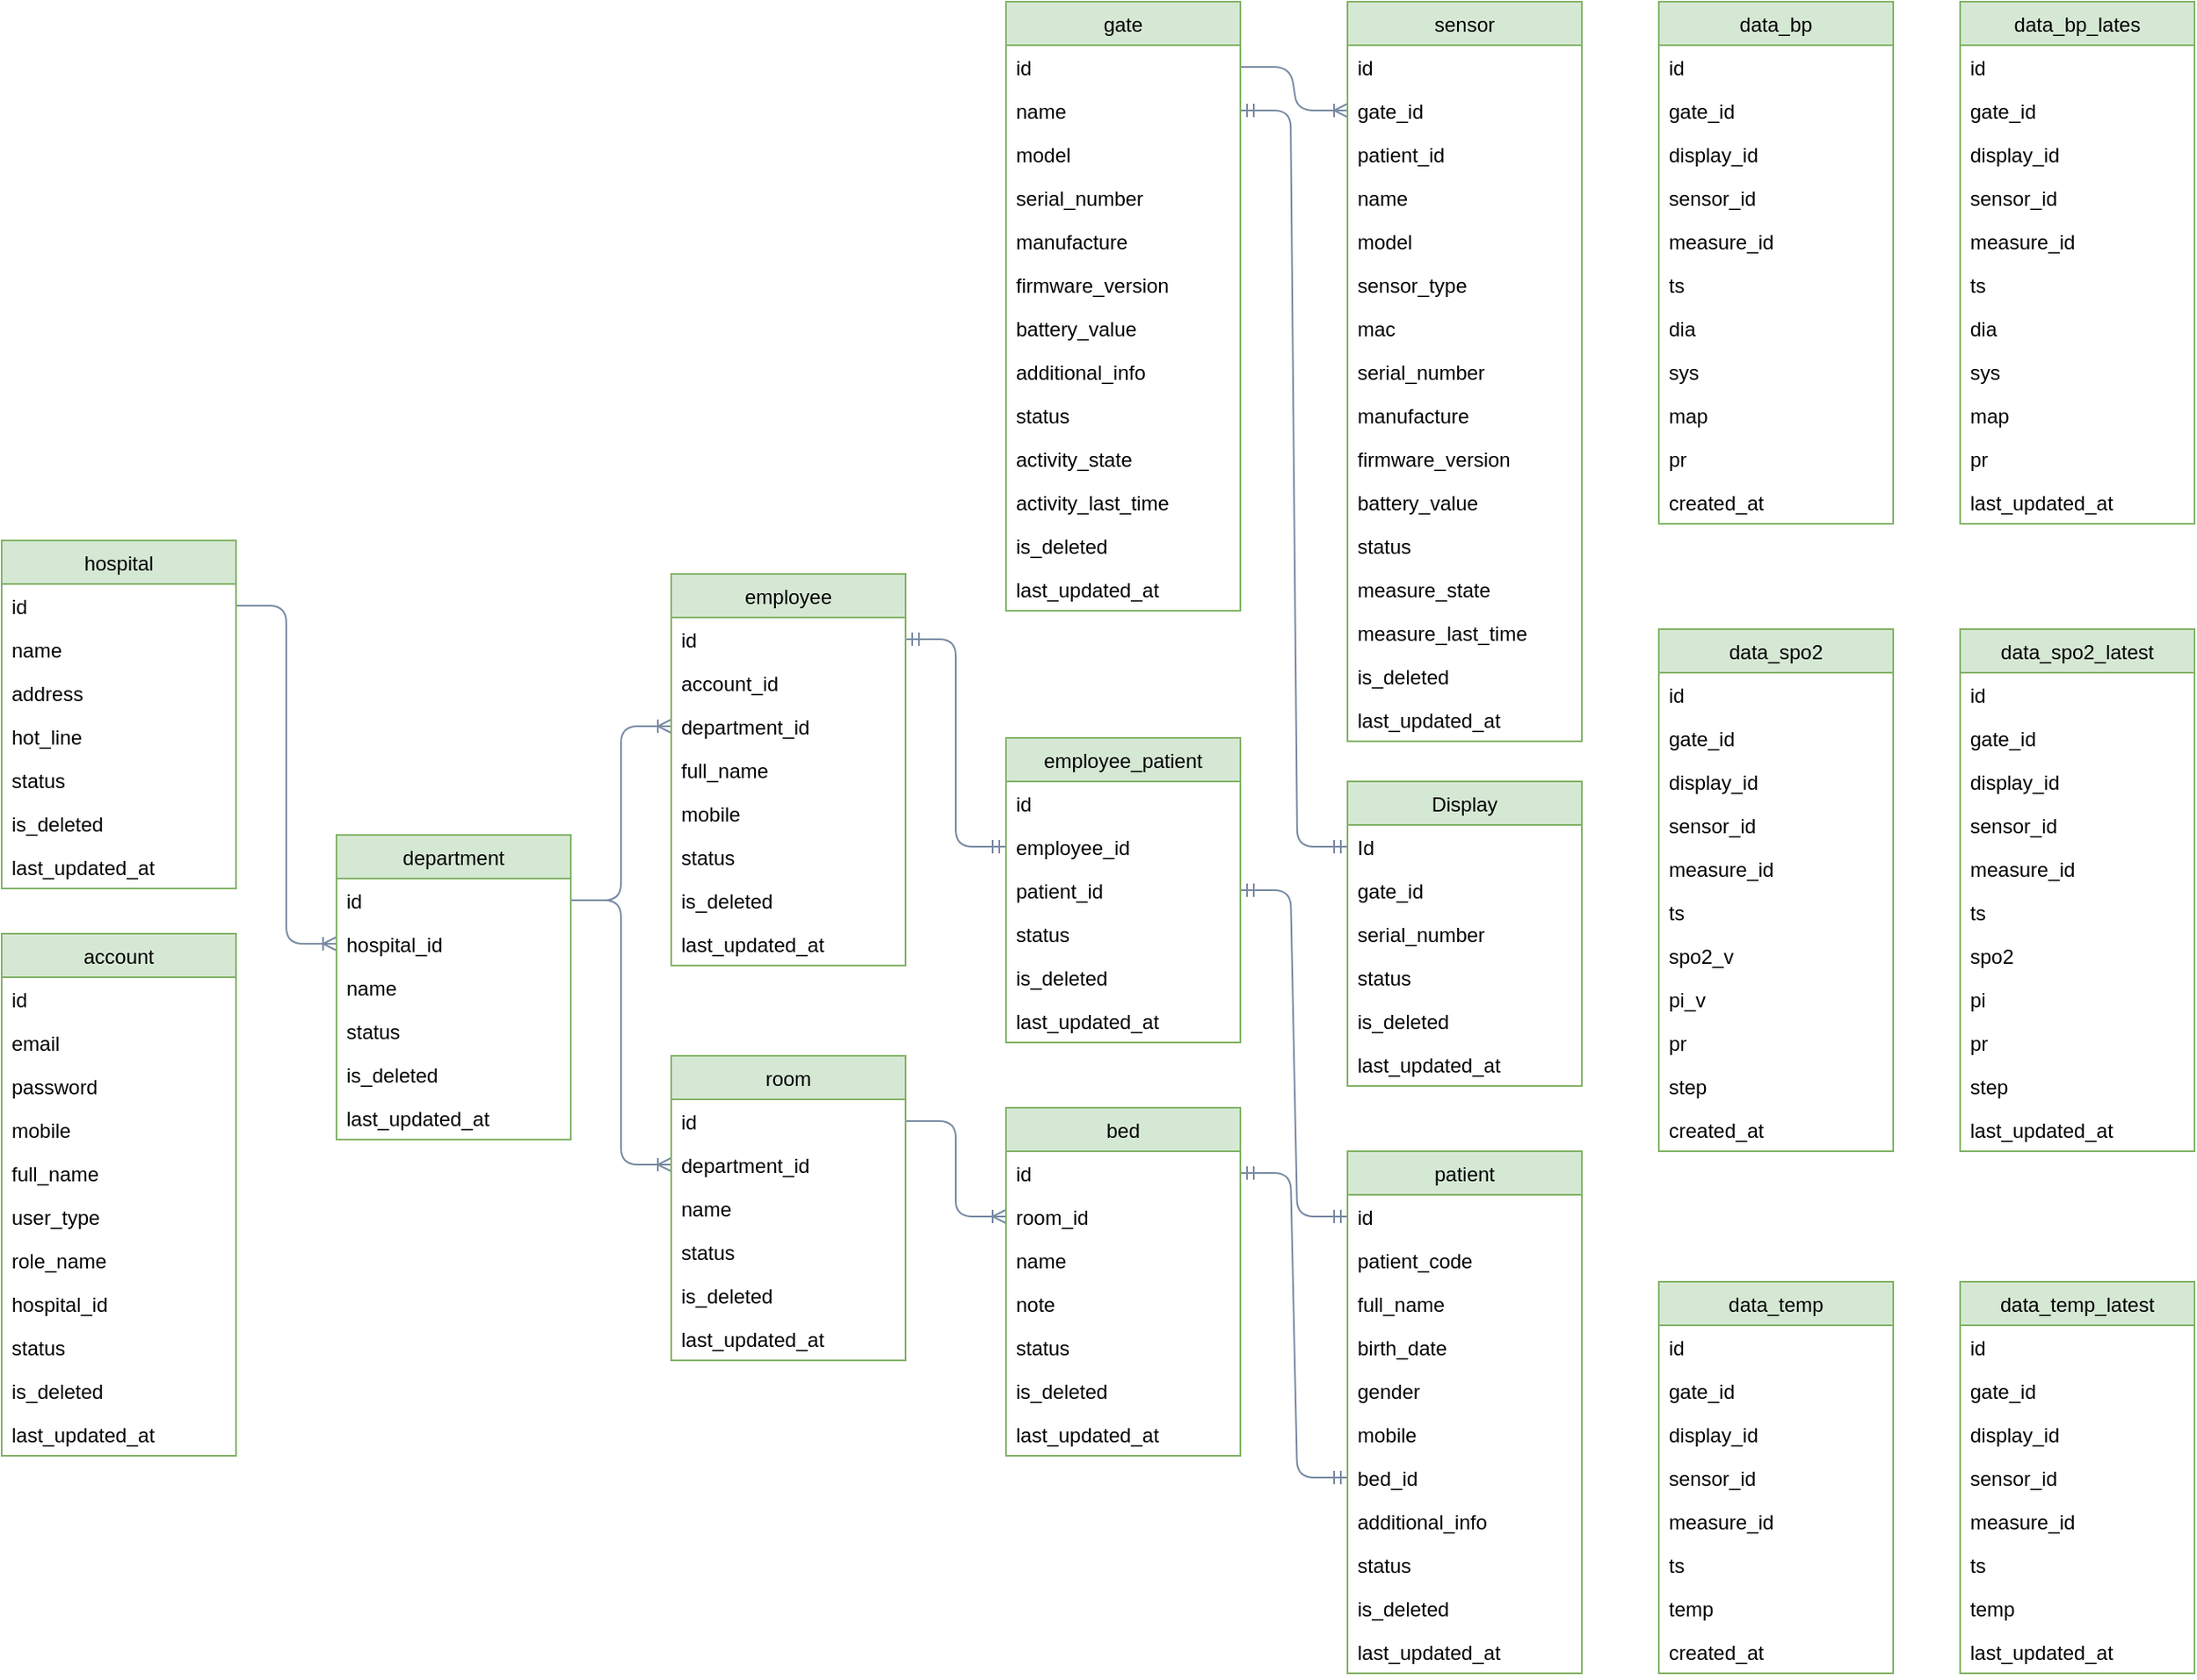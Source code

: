 <mxfile version="13.7.9" type="device"><diagram id="C5RBs43oDa-KdzZeNtuy" name="Page-1"><mxGraphModel dx="1851" dy="1761" grid="1" gridSize="10" guides="1" tooltips="1" connect="1" arrows="1" fold="1" page="1" pageScale="1" pageWidth="827" pageHeight="1169" math="0" shadow="0"><root><mxCell id="WIyWlLk6GJQsqaUBKTNV-0"/><mxCell id="WIyWlLk6GJQsqaUBKTNV-1" parent="WIyWlLk6GJQsqaUBKTNV-0"/><mxCell id="aF7vMDy2un4p1cmMdokC-149" style="edgeStyle=none;rounded=1;sketch=0;orthogonalLoop=1;jettySize=auto;html=1;exitX=0.75;exitY=0;exitDx=0;exitDy=0;strokeColor=#788AA3;fillColor=#B2C9AB;fontColor=#46495D;" parent="WIyWlLk6GJQsqaUBKTNV-1" source="aF7vMDy2un4p1cmMdokC-70" target="aF7vMDy2un4p1cmMdokC-70" edge="1"><mxGeometry relative="1" as="geometry"/></mxCell><mxCell id="aF7vMDy2un4p1cmMdokC-151" value="" style="edgeStyle=entityRelationEdgeStyle;fontSize=12;html=1;endArrow=ERmandOne;startArrow=ERmandOne;strokeColor=#788AA3;fillColor=#B2C9AB;exitX=1;exitY=0.5;exitDx=0;exitDy=0;entryX=0;entryY=0.5;entryDx=0;entryDy=0;" parent="WIyWlLk6GJQsqaUBKTNV-1" target="aF7vMDy2un4p1cmMdokC-33" edge="1"><mxGeometry width="100" height="100" relative="1" as="geometry"><mxPoint x="210" y="-235" as="sourcePoint"/><mxPoint x="70" y="-251" as="targetPoint"/></mxGeometry></mxCell><mxCell id="aF7vMDy2un4p1cmMdokC-152" value="" style="edgeStyle=entityRelationEdgeStyle;fontSize=12;html=1;endArrow=ERoneToMany;strokeColor=#788AA3;fillColor=#B2C9AB;exitX=1;exitY=0.5;exitDx=0;exitDy=0;entryX=0;entryY=0.5;entryDx=0;entryDy=0;" parent="WIyWlLk6GJQsqaUBKTNV-1" source="aF7vMDy2un4p1cmMdokC-119" target="aF7vMDy2un4p1cmMdokC-135" edge="1"><mxGeometry width="100" height="100" relative="1" as="geometry"><mxPoint x="200" y="210" as="sourcePoint"/><mxPoint x="300" y="110" as="targetPoint"/></mxGeometry></mxCell><mxCell id="aF7vMDy2un4p1cmMdokC-231" value="" style="edgeStyle=entityRelationEdgeStyle;fontSize=12;html=1;endArrow=ERmandOne;startArrow=ERmandOne;strokeColor=#788AA3;fillColor=#B2C9AB;exitX=1;exitY=0.5;exitDx=0;exitDy=0;entryX=0;entryY=0.5;entryDx=0;entryDy=0;" parent="WIyWlLk6GJQsqaUBKTNV-1" source="aF7vMDy2un4p1cmMdokC-210" target="aF7vMDy2un4p1cmMdokC-225" edge="1"><mxGeometry width="100" height="100" relative="1" as="geometry"><mxPoint x="140" y="350" as="sourcePoint"/><mxPoint x="240" y="250" as="targetPoint"/></mxGeometry></mxCell><mxCell id="aF7vMDy2un4p1cmMdokC-232" style="edgeStyle=none;rounded=1;sketch=0;orthogonalLoop=1;jettySize=auto;html=1;exitX=0.75;exitY=0;exitDx=0;exitDy=0;strokeColor=#788AA3;fillColor=#B2C9AB;fontColor=#46495D;" parent="WIyWlLk6GJQsqaUBKTNV-1" source="aF7vMDy2un4p1cmMdokC-223" target="aF7vMDy2un4p1cmMdokC-223" edge="1"><mxGeometry relative="1" as="geometry"/></mxCell><mxCell id="aF7vMDy2un4p1cmMdokC-233" value="" style="edgeStyle=entityRelationEdgeStyle;fontSize=12;html=1;endArrow=ERmandOne;startArrow=ERmandOne;strokeColor=#788AA3;fillColor=#B2C9AB;entryX=0;entryY=0.5;entryDx=0;entryDy=0;exitX=1;exitY=0.5;exitDx=0;exitDy=0;" parent="WIyWlLk6GJQsqaUBKTNV-1" source="aF7vMDy2un4p1cmMdokC-226" target="aF7vMDy2un4p1cmMdokC-184" edge="1"><mxGeometry width="100" height="100" relative="1" as="geometry"><mxPoint x="140" y="350" as="sourcePoint"/><mxPoint x="240" y="250" as="targetPoint"/></mxGeometry></mxCell><mxCell id="aF7vMDy2un4p1cmMdokC-251" value="" style="edgeStyle=entityRelationEdgeStyle;fontSize=12;html=1;endArrow=ERoneToMany;strokeColor=#788AA3;fillColor=#B2C9AB;entryX=0;entryY=0.5;entryDx=0;entryDy=0;" parent="WIyWlLk6GJQsqaUBKTNV-1" source="aF7vMDy2un4p1cmMdokC-235" target="aF7vMDy2un4p1cmMdokC-244" edge="1"><mxGeometry width="100" height="100" relative="1" as="geometry"><mxPoint x="10" y="567" as="sourcePoint"/><mxPoint x="110" y="467" as="targetPoint"/></mxGeometry></mxCell><mxCell id="aF7vMDy2un4p1cmMdokC-252" value="" style="edgeStyle=entityRelationEdgeStyle;fontSize=12;html=1;endArrow=ERmandOne;startArrow=ERmandOne;strokeColor=#788AA3;fillColor=#B2C9AB;exitX=1;exitY=0.5;exitDx=0;exitDy=0;entryX=0;entryY=0.5;entryDx=0;entryDy=0;" parent="WIyWlLk6GJQsqaUBKTNV-1" source="aF7vMDy2un4p1cmMdokC-243" target="aF7vMDy2un4p1cmMdokC-191" edge="1"><mxGeometry width="100" height="100" relative="1" as="geometry"><mxPoint x="220" y="550" as="sourcePoint"/><mxPoint x="320" y="450" as="targetPoint"/></mxGeometry></mxCell><mxCell id="aF7vMDy2un4p1cmMdokC-269" value="" style="edgeStyle=entityRelationEdgeStyle;fontSize=12;html=1;endArrow=ERoneToMany;strokeColor=#788AA3;fillColor=#B2C9AB;" parent="WIyWlLk6GJQsqaUBKTNV-1" source="aF7vMDy2un4p1cmMdokC-254" target="aF7vMDy2un4p1cmMdokC-263" edge="1"><mxGeometry width="100" height="100" relative="1" as="geometry"><mxPoint x="-240" y="100" as="sourcePoint"/><mxPoint x="-140" as="targetPoint"/></mxGeometry></mxCell><mxCell id="aF7vMDy2un4p1cmMdokC-242" value="bed" style="swimlane;fontStyle=0;childLayout=stackLayout;horizontal=1;startSize=26;fillColor=#d5e8d4;horizontalStack=0;resizeParent=1;resizeParentMax=0;resizeLast=0;collapsible=1;marginBottom=0;rounded=0;sketch=0;strokeColor=#82b366;" parent="WIyWlLk6GJQsqaUBKTNV-1" vertex="1"><mxGeometry x="70" y="361" width="140" height="208" as="geometry"/></mxCell><mxCell id="aF7vMDy2un4p1cmMdokC-243" value="id" style="text;strokeColor=none;fillColor=none;align=left;verticalAlign=top;spacingLeft=4;spacingRight=4;overflow=hidden;rotatable=0;points=[[0,0.5],[1,0.5]];portConstraint=eastwest;" parent="aF7vMDy2un4p1cmMdokC-242" vertex="1"><mxGeometry y="26" width="140" height="26" as="geometry"/></mxCell><mxCell id="aF7vMDy2un4p1cmMdokC-244" value="room_id" style="text;strokeColor=none;fillColor=none;align=left;verticalAlign=top;spacingLeft=4;spacingRight=4;overflow=hidden;rotatable=0;points=[[0,0.5],[1,0.5]];portConstraint=eastwest;" parent="aF7vMDy2un4p1cmMdokC-242" vertex="1"><mxGeometry y="52" width="140" height="26" as="geometry"/></mxCell><mxCell id="aF7vMDy2un4p1cmMdokC-245" value="name" style="text;strokeColor=none;fillColor=none;align=left;verticalAlign=top;spacingLeft=4;spacingRight=4;overflow=hidden;rotatable=0;points=[[0,0.5],[1,0.5]];portConstraint=eastwest;" parent="aF7vMDy2un4p1cmMdokC-242" vertex="1"><mxGeometry y="78" width="140" height="26" as="geometry"/></mxCell><mxCell id="aF7vMDy2un4p1cmMdokC-246" value="note" style="text;strokeColor=none;fillColor=none;align=left;verticalAlign=top;spacingLeft=4;spacingRight=4;overflow=hidden;rotatable=0;points=[[0,0.5],[1,0.5]];portConstraint=eastwest;" parent="aF7vMDy2un4p1cmMdokC-242" vertex="1"><mxGeometry y="104" width="140" height="26" as="geometry"/></mxCell><mxCell id="aF7vMDy2un4p1cmMdokC-247" value="status" style="text;strokeColor=none;fillColor=none;align=left;verticalAlign=top;spacingLeft=4;spacingRight=4;overflow=hidden;rotatable=0;points=[[0,0.5],[1,0.5]];portConstraint=eastwest;" parent="aF7vMDy2un4p1cmMdokC-242" vertex="1"><mxGeometry y="130" width="140" height="26" as="geometry"/></mxCell><mxCell id="aF7vMDy2un4p1cmMdokC-248" value="is_deleted" style="text;strokeColor=none;fillColor=none;align=left;verticalAlign=top;spacingLeft=4;spacingRight=4;overflow=hidden;rotatable=0;points=[[0,0.5],[1,0.5]];portConstraint=eastwest;" parent="aF7vMDy2un4p1cmMdokC-242" vertex="1"><mxGeometry y="156" width="140" height="26" as="geometry"/></mxCell><mxCell id="aF7vMDy2un4p1cmMdokC-249" value="last_updated_at" style="text;strokeColor=none;fillColor=none;align=left;verticalAlign=top;spacingLeft=4;spacingRight=4;overflow=hidden;rotatable=0;points=[[0,0.5],[1,0.5]];portConstraint=eastwest;" parent="aF7vMDy2un4p1cmMdokC-242" vertex="1"><mxGeometry y="182" width="140" height="26" as="geometry"/></mxCell><mxCell id="aF7vMDy2un4p1cmMdokC-223" value="employee_patient" style="swimlane;fontStyle=0;childLayout=stackLayout;horizontal=1;startSize=26;fillColor=#d5e8d4;horizontalStack=0;resizeParent=1;resizeParentMax=0;resizeLast=0;collapsible=1;marginBottom=0;rounded=0;sketch=0;strokeColor=#82b366;" parent="WIyWlLk6GJQsqaUBKTNV-1" vertex="1"><mxGeometry x="70" y="140" width="140" height="182" as="geometry"/></mxCell><mxCell id="aF7vMDy2un4p1cmMdokC-224" value="id" style="text;strokeColor=none;fillColor=none;align=left;verticalAlign=top;spacingLeft=4;spacingRight=4;overflow=hidden;rotatable=0;points=[[0,0.5],[1,0.5]];portConstraint=eastwest;" parent="aF7vMDy2un4p1cmMdokC-223" vertex="1"><mxGeometry y="26" width="140" height="26" as="geometry"/></mxCell><mxCell id="aF7vMDy2un4p1cmMdokC-225" value="employee_id" style="text;strokeColor=none;fillColor=none;align=left;verticalAlign=top;spacingLeft=4;spacingRight=4;overflow=hidden;rotatable=0;points=[[0,0.5],[1,0.5]];portConstraint=eastwest;" parent="aF7vMDy2un4p1cmMdokC-223" vertex="1"><mxGeometry y="52" width="140" height="26" as="geometry"/></mxCell><mxCell id="aF7vMDy2un4p1cmMdokC-226" value="patient_id" style="text;strokeColor=none;fillColor=none;align=left;verticalAlign=top;spacingLeft=4;spacingRight=4;overflow=hidden;rotatable=0;points=[[0,0.5],[1,0.5]];portConstraint=eastwest;" parent="aF7vMDy2un4p1cmMdokC-223" vertex="1"><mxGeometry y="78" width="140" height="26" as="geometry"/></mxCell><mxCell id="aF7vMDy2un4p1cmMdokC-227" value="status" style="text;strokeColor=none;fillColor=none;align=left;verticalAlign=top;spacingLeft=4;spacingRight=4;overflow=hidden;rotatable=0;points=[[0,0.5],[1,0.5]];portConstraint=eastwest;" parent="aF7vMDy2un4p1cmMdokC-223" vertex="1"><mxGeometry y="104" width="140" height="26" as="geometry"/></mxCell><mxCell id="aF7vMDy2un4p1cmMdokC-228" value="is_deleted" style="text;strokeColor=none;fillColor=none;align=left;verticalAlign=top;spacingLeft=4;spacingRight=4;overflow=hidden;rotatable=0;points=[[0,0.5],[1,0.5]];portConstraint=eastwest;" parent="aF7vMDy2un4p1cmMdokC-223" vertex="1"><mxGeometry y="130" width="140" height="26" as="geometry"/></mxCell><mxCell id="aF7vMDy2un4p1cmMdokC-229" value="last_updated_at" style="text;strokeColor=none;fillColor=none;align=left;verticalAlign=top;spacingLeft=4;spacingRight=4;overflow=hidden;rotatable=0;points=[[0,0.5],[1,0.5]];portConstraint=eastwest;" parent="aF7vMDy2un4p1cmMdokC-223" vertex="1"><mxGeometry y="156" width="140" height="26" as="geometry"/></mxCell><mxCell id="aF7vMDy2un4p1cmMdokC-272" value="" style="edgeStyle=entityRelationEdgeStyle;fontSize=12;html=1;endArrow=ERoneToMany;strokeColor=#788AA3;fillColor=#B2C9AB;entryX=0;entryY=0.5;entryDx=0;entryDy=0;" parent="WIyWlLk6GJQsqaUBKTNV-1" source="aF7vMDy2un4p1cmMdokC-262" target="aF7vMDy2un4p1cmMdokC-236" edge="1"><mxGeometry width="100" height="100" relative="1" as="geometry"><mxPoint x="-200" y="461" as="sourcePoint"/><mxPoint x="-100" y="361" as="targetPoint"/></mxGeometry></mxCell><mxCell id="aF7vMDy2un4p1cmMdokC-234" value="room" style="swimlane;fontStyle=0;childLayout=stackLayout;horizontal=1;startSize=26;fillColor=#d5e8d4;horizontalStack=0;resizeParent=1;resizeParentMax=0;resizeLast=0;collapsible=1;marginBottom=0;rounded=0;sketch=0;strokeColor=#82b366;" parent="WIyWlLk6GJQsqaUBKTNV-1" vertex="1"><mxGeometry x="-130" y="330" width="140" height="182" as="geometry"/></mxCell><mxCell id="aF7vMDy2un4p1cmMdokC-235" value="id" style="text;strokeColor=none;fillColor=none;align=left;verticalAlign=top;spacingLeft=4;spacingRight=4;overflow=hidden;rotatable=0;points=[[0,0.5],[1,0.5]];portConstraint=eastwest;" parent="aF7vMDy2un4p1cmMdokC-234" vertex="1"><mxGeometry y="26" width="140" height="26" as="geometry"/></mxCell><mxCell id="aF7vMDy2un4p1cmMdokC-236" value="department_id" style="text;strokeColor=none;fillColor=none;align=left;verticalAlign=top;spacingLeft=4;spacingRight=4;overflow=hidden;rotatable=0;points=[[0,0.5],[1,0.5]];portConstraint=eastwest;" parent="aF7vMDy2un4p1cmMdokC-234" vertex="1"><mxGeometry y="52" width="140" height="26" as="geometry"/></mxCell><mxCell id="aF7vMDy2un4p1cmMdokC-237" value="name" style="text;strokeColor=none;fillColor=none;align=left;verticalAlign=top;spacingLeft=4;spacingRight=4;overflow=hidden;rotatable=0;points=[[0,0.5],[1,0.5]];portConstraint=eastwest;" parent="aF7vMDy2un4p1cmMdokC-234" vertex="1"><mxGeometry y="78" width="140" height="26" as="geometry"/></mxCell><mxCell id="aF7vMDy2un4p1cmMdokC-238" value="status" style="text;strokeColor=none;fillColor=none;align=left;verticalAlign=top;spacingLeft=4;spacingRight=4;overflow=hidden;rotatable=0;points=[[0,0.5],[1,0.5]];portConstraint=eastwest;" parent="aF7vMDy2un4p1cmMdokC-234" vertex="1"><mxGeometry y="104" width="140" height="26" as="geometry"/></mxCell><mxCell id="aF7vMDy2un4p1cmMdokC-239" value="is_deleted" style="text;strokeColor=none;fillColor=none;align=left;verticalAlign=top;spacingLeft=4;spacingRight=4;overflow=hidden;rotatable=0;points=[[0,0.5],[1,0.5]];portConstraint=eastwest;" parent="aF7vMDy2un4p1cmMdokC-234" vertex="1"><mxGeometry y="130" width="140" height="26" as="geometry"/></mxCell><mxCell id="aF7vMDy2un4p1cmMdokC-240" value="last_updated_at" style="text;strokeColor=none;fillColor=none;align=left;verticalAlign=top;spacingLeft=4;spacingRight=4;overflow=hidden;rotatable=0;points=[[0,0.5],[1,0.5]];portConstraint=eastwest;" parent="aF7vMDy2un4p1cmMdokC-234" vertex="1"><mxGeometry y="156" width="140" height="26" as="geometry"/></mxCell><mxCell id="aF7vMDy2un4p1cmMdokC-273" value="" style="edgeStyle=entityRelationEdgeStyle;fontSize=12;html=1;endArrow=ERoneToMany;strokeColor=#788AA3;fillColor=#B2C9AB;entryX=0;entryY=0.5;entryDx=0;entryDy=0;" parent="WIyWlLk6GJQsqaUBKTNV-1" source="aF7vMDy2un4p1cmMdokC-262" target="aF7vMDy2un4p1cmMdokC-211" edge="1"><mxGeometry width="100" height="100" relative="1" as="geometry"><mxPoint x="-20" y="300" as="sourcePoint"/><mxPoint x="80" y="200" as="targetPoint"/></mxGeometry></mxCell><mxCell id="aF7vMDy2un4p1cmMdokC-209" value="employee" style="swimlane;fontStyle=0;childLayout=stackLayout;horizontal=1;startSize=26;fillColor=#d5e8d4;horizontalStack=0;resizeParent=1;resizeParentMax=0;resizeLast=0;collapsible=1;marginBottom=0;rounded=0;sketch=0;strokeColor=#82b366;" parent="WIyWlLk6GJQsqaUBKTNV-1" vertex="1"><mxGeometry x="-130" y="42" width="140" height="234" as="geometry"/></mxCell><mxCell id="aF7vMDy2un4p1cmMdokC-210" value="id" style="text;strokeColor=none;fillColor=none;align=left;verticalAlign=top;spacingLeft=4;spacingRight=4;overflow=hidden;rotatable=0;points=[[0,0.5],[1,0.5]];portConstraint=eastwest;" parent="aF7vMDy2un4p1cmMdokC-209" vertex="1"><mxGeometry y="26" width="140" height="26" as="geometry"/></mxCell><mxCell id="o5T2dNZDBb6iiyKHOtlo-0" value="account_id" style="text;strokeColor=none;fillColor=none;align=left;verticalAlign=top;spacingLeft=4;spacingRight=4;overflow=hidden;rotatable=0;points=[[0,0.5],[1,0.5]];portConstraint=eastwest;" vertex="1" parent="aF7vMDy2un4p1cmMdokC-209"><mxGeometry y="52" width="140" height="26" as="geometry"/></mxCell><mxCell id="aF7vMDy2un4p1cmMdokC-211" value="department_id" style="text;strokeColor=none;fillColor=none;align=left;verticalAlign=top;spacingLeft=4;spacingRight=4;overflow=hidden;rotatable=0;points=[[0,0.5],[1,0.5]];portConstraint=eastwest;" parent="aF7vMDy2un4p1cmMdokC-209" vertex="1"><mxGeometry y="78" width="140" height="26" as="geometry"/></mxCell><mxCell id="aF7vMDy2un4p1cmMdokC-212" value="full_name" style="text;strokeColor=none;fillColor=none;align=left;verticalAlign=top;spacingLeft=4;spacingRight=4;overflow=hidden;rotatable=0;points=[[0,0.5],[1,0.5]];portConstraint=eastwest;" parent="aF7vMDy2un4p1cmMdokC-209" vertex="1"><mxGeometry y="104" width="140" height="26" as="geometry"/></mxCell><mxCell id="aF7vMDy2un4p1cmMdokC-213" value="mobile" style="text;strokeColor=none;fillColor=none;align=left;verticalAlign=top;spacingLeft=4;spacingRight=4;overflow=hidden;rotatable=0;points=[[0,0.5],[1,0.5]];portConstraint=eastwest;" parent="aF7vMDy2un4p1cmMdokC-209" vertex="1"><mxGeometry y="130" width="140" height="26" as="geometry"/></mxCell><mxCell id="aF7vMDy2un4p1cmMdokC-214" value="status" style="text;strokeColor=none;fillColor=none;align=left;verticalAlign=top;spacingLeft=4;spacingRight=4;overflow=hidden;rotatable=0;points=[[0,0.5],[1,0.5]];portConstraint=eastwest;" parent="aF7vMDy2un4p1cmMdokC-209" vertex="1"><mxGeometry y="156" width="140" height="26" as="geometry"/></mxCell><mxCell id="aF7vMDy2un4p1cmMdokC-215" value="is_deleted" style="text;strokeColor=none;fillColor=none;align=left;verticalAlign=top;spacingLeft=4;spacingRight=4;overflow=hidden;rotatable=0;points=[[0,0.5],[1,0.5]];portConstraint=eastwest;" parent="aF7vMDy2un4p1cmMdokC-209" vertex="1"><mxGeometry y="182" width="140" height="26" as="geometry"/></mxCell><mxCell id="aF7vMDy2un4p1cmMdokC-216" value="last_updated_at" style="text;strokeColor=none;fillColor=none;align=left;verticalAlign=top;spacingLeft=4;spacingRight=4;overflow=hidden;rotatable=0;points=[[0,0.5],[1,0.5]];portConstraint=eastwest;" parent="aF7vMDy2un4p1cmMdokC-209" vertex="1"><mxGeometry y="208" width="140" height="26" as="geometry"/></mxCell><mxCell id="aF7vMDy2un4p1cmMdokC-261" value="department" style="swimlane;fontStyle=0;childLayout=stackLayout;horizontal=1;startSize=26;fillColor=#d5e8d4;horizontalStack=0;resizeParent=1;resizeParentMax=0;resizeLast=0;collapsible=1;marginBottom=0;rounded=0;sketch=0;strokeColor=#82b366;" parent="WIyWlLk6GJQsqaUBKTNV-1" vertex="1"><mxGeometry x="-330" y="198" width="140" height="182" as="geometry"/></mxCell><mxCell id="aF7vMDy2un4p1cmMdokC-262" value="id" style="text;strokeColor=none;fillColor=none;align=left;verticalAlign=top;spacingLeft=4;spacingRight=4;overflow=hidden;rotatable=0;points=[[0,0.5],[1,0.5]];portConstraint=eastwest;" parent="aF7vMDy2un4p1cmMdokC-261" vertex="1"><mxGeometry y="26" width="140" height="26" as="geometry"/></mxCell><mxCell id="aF7vMDy2un4p1cmMdokC-263" value="hospital_id" style="text;strokeColor=none;fillColor=none;align=left;verticalAlign=top;spacingLeft=4;spacingRight=4;overflow=hidden;rotatable=0;points=[[0,0.5],[1,0.5]];portConstraint=eastwest;" parent="aF7vMDy2un4p1cmMdokC-261" vertex="1"><mxGeometry y="52" width="140" height="26" as="geometry"/></mxCell><mxCell id="aF7vMDy2un4p1cmMdokC-264" value="name" style="text;strokeColor=none;fillColor=none;align=left;verticalAlign=top;spacingLeft=4;spacingRight=4;overflow=hidden;rotatable=0;points=[[0,0.5],[1,0.5]];portConstraint=eastwest;" parent="aF7vMDy2un4p1cmMdokC-261" vertex="1"><mxGeometry y="78" width="140" height="26" as="geometry"/></mxCell><mxCell id="aF7vMDy2un4p1cmMdokC-265" value="status" style="text;strokeColor=none;fillColor=none;align=left;verticalAlign=top;spacingLeft=4;spacingRight=4;overflow=hidden;rotatable=0;points=[[0,0.5],[1,0.5]];portConstraint=eastwest;" parent="aF7vMDy2un4p1cmMdokC-261" vertex="1"><mxGeometry y="104" width="140" height="26" as="geometry"/></mxCell><mxCell id="aF7vMDy2un4p1cmMdokC-266" value="is_deleted" style="text;strokeColor=none;fillColor=none;align=left;verticalAlign=top;spacingLeft=4;spacingRight=4;overflow=hidden;rotatable=0;points=[[0,0.5],[1,0.5]];portConstraint=eastwest;" parent="aF7vMDy2un4p1cmMdokC-261" vertex="1"><mxGeometry y="130" width="140" height="26" as="geometry"/></mxCell><mxCell id="aF7vMDy2un4p1cmMdokC-267" value="last_updated_at" style="text;strokeColor=none;fillColor=none;align=left;verticalAlign=top;spacingLeft=4;spacingRight=4;overflow=hidden;rotatable=0;points=[[0,0.5],[1,0.5]];portConstraint=eastwest;" parent="aF7vMDy2un4p1cmMdokC-261" vertex="1"><mxGeometry y="156" width="140" height="26" as="geometry"/></mxCell><mxCell id="aF7vMDy2un4p1cmMdokC-253" value="hospital" style="swimlane;fontStyle=0;childLayout=stackLayout;horizontal=1;startSize=26;fillColor=#d5e8d4;horizontalStack=0;resizeParent=1;resizeParentMax=0;resizeLast=0;collapsible=1;marginBottom=0;rounded=0;sketch=0;strokeColor=#82b366;" parent="WIyWlLk6GJQsqaUBKTNV-1" vertex="1"><mxGeometry x="-530" y="22" width="140" height="208" as="geometry"/></mxCell><mxCell id="aF7vMDy2un4p1cmMdokC-254" value="id" style="text;strokeColor=none;fillColor=none;align=left;verticalAlign=top;spacingLeft=4;spacingRight=4;overflow=hidden;rotatable=0;points=[[0,0.5],[1,0.5]];portConstraint=eastwest;" parent="aF7vMDy2un4p1cmMdokC-253" vertex="1"><mxGeometry y="26" width="140" height="26" as="geometry"/></mxCell><mxCell id="aF7vMDy2un4p1cmMdokC-255" value="name" style="text;strokeColor=none;fillColor=none;align=left;verticalAlign=top;spacingLeft=4;spacingRight=4;overflow=hidden;rotatable=0;points=[[0,0.5],[1,0.5]];portConstraint=eastwest;" parent="aF7vMDy2un4p1cmMdokC-253" vertex="1"><mxGeometry y="52" width="140" height="26" as="geometry"/></mxCell><mxCell id="aF7vMDy2un4p1cmMdokC-256" value="address" style="text;strokeColor=none;fillColor=none;align=left;verticalAlign=top;spacingLeft=4;spacingRight=4;overflow=hidden;rotatable=0;points=[[0,0.5],[1,0.5]];portConstraint=eastwest;" parent="aF7vMDy2un4p1cmMdokC-253" vertex="1"><mxGeometry y="78" width="140" height="26" as="geometry"/></mxCell><mxCell id="aF7vMDy2un4p1cmMdokC-257" value="hot_line" style="text;strokeColor=none;fillColor=none;align=left;verticalAlign=top;spacingLeft=4;spacingRight=4;overflow=hidden;rotatable=0;points=[[0,0.5],[1,0.5]];portConstraint=eastwest;" parent="aF7vMDy2un4p1cmMdokC-253" vertex="1"><mxGeometry y="104" width="140" height="26" as="geometry"/></mxCell><mxCell id="aF7vMDy2un4p1cmMdokC-258" value="status" style="text;strokeColor=none;fillColor=none;align=left;verticalAlign=top;spacingLeft=4;spacingRight=4;overflow=hidden;rotatable=0;points=[[0,0.5],[1,0.5]];portConstraint=eastwest;" parent="aF7vMDy2un4p1cmMdokC-253" vertex="1"><mxGeometry y="130" width="140" height="26" as="geometry"/></mxCell><mxCell id="aF7vMDy2un4p1cmMdokC-259" value="is_deleted" style="text;strokeColor=none;fillColor=none;align=left;verticalAlign=top;spacingLeft=4;spacingRight=4;overflow=hidden;rotatable=0;points=[[0,0.5],[1,0.5]];portConstraint=eastwest;" parent="aF7vMDy2un4p1cmMdokC-253" vertex="1"><mxGeometry y="156" width="140" height="26" as="geometry"/></mxCell><mxCell id="aF7vMDy2un4p1cmMdokC-260" value="last_updated_at" style="text;strokeColor=none;fillColor=none;align=left;verticalAlign=top;spacingLeft=4;spacingRight=4;overflow=hidden;rotatable=0;points=[[0,0.5],[1,0.5]];portConstraint=eastwest;" parent="aF7vMDy2un4p1cmMdokC-253" vertex="1"><mxGeometry y="182" width="140" height="26" as="geometry"/></mxCell><mxCell id="aF7vMDy2un4p1cmMdokC-167" value="account" style="swimlane;fontStyle=0;childLayout=stackLayout;horizontal=1;startSize=26;fillColor=#d5e8d4;horizontalStack=0;resizeParent=1;resizeParentMax=0;resizeLast=0;collapsible=1;marginBottom=0;rounded=0;sketch=0;strokeColor=#82b366;" parent="WIyWlLk6GJQsqaUBKTNV-1" vertex="1"><mxGeometry x="-530" y="257" width="140" height="312" as="geometry"/></mxCell><mxCell id="aF7vMDy2un4p1cmMdokC-168" value="id" style="text;strokeColor=none;fillColor=none;align=left;verticalAlign=top;spacingLeft=4;spacingRight=4;overflow=hidden;rotatable=0;points=[[0,0.5],[1,0.5]];portConstraint=eastwest;" parent="aF7vMDy2un4p1cmMdokC-167" vertex="1"><mxGeometry y="26" width="140" height="26" as="geometry"/></mxCell><mxCell id="aF7vMDy2un4p1cmMdokC-169" value="email" style="text;strokeColor=none;fillColor=none;align=left;verticalAlign=top;spacingLeft=4;spacingRight=4;overflow=hidden;rotatable=0;points=[[0,0.5],[1,0.5]];portConstraint=eastwest;" parent="aF7vMDy2un4p1cmMdokC-167" vertex="1"><mxGeometry y="52" width="140" height="26" as="geometry"/></mxCell><mxCell id="aF7vMDy2un4p1cmMdokC-170" value="password" style="text;strokeColor=none;fillColor=none;align=left;verticalAlign=top;spacingLeft=4;spacingRight=4;overflow=hidden;rotatable=0;points=[[0,0.5],[1,0.5]];portConstraint=eastwest;" parent="aF7vMDy2un4p1cmMdokC-167" vertex="1"><mxGeometry y="78" width="140" height="26" as="geometry"/></mxCell><mxCell id="aF7vMDy2un4p1cmMdokC-171" value="mobile" style="text;strokeColor=none;fillColor=none;align=left;verticalAlign=top;spacingLeft=4;spacingRight=4;overflow=hidden;rotatable=0;points=[[0,0.5],[1,0.5]];portConstraint=eastwest;" parent="aF7vMDy2un4p1cmMdokC-167" vertex="1"><mxGeometry y="104" width="140" height="26" as="geometry"/></mxCell><mxCell id="aF7vMDy2un4p1cmMdokC-172" value="full_name" style="text;strokeColor=none;fillColor=none;align=left;verticalAlign=top;spacingLeft=4;spacingRight=4;overflow=hidden;rotatable=0;points=[[0,0.5],[1,0.5]];portConstraint=eastwest;" parent="aF7vMDy2un4p1cmMdokC-167" vertex="1"><mxGeometry y="130" width="140" height="26" as="geometry"/></mxCell><mxCell id="aF7vMDy2un4p1cmMdokC-173" value="user_type" style="text;strokeColor=none;fillColor=none;align=left;verticalAlign=top;spacingLeft=4;spacingRight=4;overflow=hidden;rotatable=0;points=[[0,0.5],[1,0.5]];portConstraint=eastwest;" parent="aF7vMDy2un4p1cmMdokC-167" vertex="1"><mxGeometry y="156" width="140" height="26" as="geometry"/></mxCell><mxCell id="aF7vMDy2un4p1cmMdokC-174" value="role_name" style="text;strokeColor=none;fillColor=none;align=left;verticalAlign=top;spacingLeft=4;spacingRight=4;overflow=hidden;rotatable=0;points=[[0,0.5],[1,0.5]];portConstraint=eastwest;" parent="aF7vMDy2un4p1cmMdokC-167" vertex="1"><mxGeometry y="182" width="140" height="26" as="geometry"/></mxCell><mxCell id="aF7vMDy2un4p1cmMdokC-175" value="hospital_id" style="text;strokeColor=none;fillColor=none;align=left;verticalAlign=top;spacingLeft=4;spacingRight=4;overflow=hidden;rotatable=0;points=[[0,0.5],[1,0.5]];portConstraint=eastwest;" parent="aF7vMDy2un4p1cmMdokC-167" vertex="1"><mxGeometry y="208" width="140" height="26" as="geometry"/></mxCell><mxCell id="aF7vMDy2un4p1cmMdokC-176" value="status" style="text;strokeColor=none;fillColor=none;align=left;verticalAlign=top;spacingLeft=4;spacingRight=4;overflow=hidden;rotatable=0;points=[[0,0.5],[1,0.5]];portConstraint=eastwest;" parent="aF7vMDy2un4p1cmMdokC-167" vertex="1"><mxGeometry y="234" width="140" height="26" as="geometry"/></mxCell><mxCell id="aF7vMDy2un4p1cmMdokC-177" value="is_deleted" style="text;strokeColor=none;fillColor=none;align=left;verticalAlign=top;spacingLeft=4;spacingRight=4;overflow=hidden;rotatable=0;points=[[0,0.5],[1,0.5]];portConstraint=eastwest;" parent="aF7vMDy2un4p1cmMdokC-167" vertex="1"><mxGeometry y="260" width="140" height="26" as="geometry"/></mxCell><mxCell id="aF7vMDy2un4p1cmMdokC-178" value="last_updated_at" style="text;strokeColor=none;fillColor=none;align=left;verticalAlign=top;spacingLeft=4;spacingRight=4;overflow=hidden;rotatable=0;points=[[0,0.5],[1,0.5]];portConstraint=eastwest;" parent="aF7vMDy2un4p1cmMdokC-167" vertex="1"><mxGeometry y="286" width="140" height="26" as="geometry"/></mxCell><mxCell id="aF7vMDy2un4p1cmMdokC-118" value="gate" style="swimlane;fontStyle=0;childLayout=stackLayout;horizontal=1;startSize=26;fillColor=#d5e8d4;horizontalStack=0;resizeParent=1;resizeParentMax=0;resizeLast=0;collapsible=1;marginBottom=0;rounded=0;sketch=0;strokeColor=#82b366;" parent="WIyWlLk6GJQsqaUBKTNV-1" vertex="1"><mxGeometry x="70" y="-300" width="140" height="364" as="geometry"/></mxCell><mxCell id="aF7vMDy2un4p1cmMdokC-119" value="id" style="text;strokeColor=none;fillColor=none;align=left;verticalAlign=top;spacingLeft=4;spacingRight=4;overflow=hidden;rotatable=0;points=[[0,0.5],[1,0.5]];portConstraint=eastwest;" parent="aF7vMDy2un4p1cmMdokC-118" vertex="1"><mxGeometry y="26" width="140" height="26" as="geometry"/></mxCell><mxCell id="aF7vMDy2un4p1cmMdokC-121" value="name" style="text;strokeColor=none;fillColor=none;align=left;verticalAlign=top;spacingLeft=4;spacingRight=4;overflow=hidden;rotatable=0;points=[[0,0.5],[1,0.5]];portConstraint=eastwest;" parent="aF7vMDy2un4p1cmMdokC-118" vertex="1"><mxGeometry y="52" width="140" height="26" as="geometry"/></mxCell><mxCell id="aF7vMDy2un4p1cmMdokC-122" value="model" style="text;strokeColor=none;fillColor=none;align=left;verticalAlign=top;spacingLeft=4;spacingRight=4;overflow=hidden;rotatable=0;points=[[0,0.5],[1,0.5]];portConstraint=eastwest;" parent="aF7vMDy2un4p1cmMdokC-118" vertex="1"><mxGeometry y="78" width="140" height="26" as="geometry"/></mxCell><mxCell id="aF7vMDy2un4p1cmMdokC-123" value="serial_number" style="text;strokeColor=none;fillColor=none;align=left;verticalAlign=top;spacingLeft=4;spacingRight=4;overflow=hidden;rotatable=0;points=[[0,0.5],[1,0.5]];portConstraint=eastwest;" parent="aF7vMDy2un4p1cmMdokC-118" vertex="1"><mxGeometry y="104" width="140" height="26" as="geometry"/></mxCell><mxCell id="aF7vMDy2un4p1cmMdokC-124" value="manufacture" style="text;strokeColor=none;fillColor=none;align=left;verticalAlign=top;spacingLeft=4;spacingRight=4;overflow=hidden;rotatable=0;points=[[0,0.5],[1,0.5]];portConstraint=eastwest;" parent="aF7vMDy2un4p1cmMdokC-118" vertex="1"><mxGeometry y="130" width="140" height="26" as="geometry"/></mxCell><mxCell id="aF7vMDy2un4p1cmMdokC-125" value="firmware_version" style="text;strokeColor=none;fillColor=none;align=left;verticalAlign=top;spacingLeft=4;spacingRight=4;overflow=hidden;rotatable=0;points=[[0,0.5],[1,0.5]];portConstraint=eastwest;" parent="aF7vMDy2un4p1cmMdokC-118" vertex="1"><mxGeometry y="156" width="140" height="26" as="geometry"/></mxCell><mxCell id="aF7vMDy2un4p1cmMdokC-126" value="battery_value" style="text;strokeColor=none;fillColor=none;align=left;verticalAlign=top;spacingLeft=4;spacingRight=4;overflow=hidden;rotatable=0;points=[[0,0.5],[1,0.5]];portConstraint=eastwest;" parent="aF7vMDy2un4p1cmMdokC-118" vertex="1"><mxGeometry y="182" width="140" height="26" as="geometry"/></mxCell><mxCell id="aF7vMDy2un4p1cmMdokC-127" value="additional_info" style="text;strokeColor=none;fillColor=none;align=left;verticalAlign=top;spacingLeft=4;spacingRight=4;overflow=hidden;rotatable=0;points=[[0,0.5],[1,0.5]];portConstraint=eastwest;" parent="aF7vMDy2un4p1cmMdokC-118" vertex="1"><mxGeometry y="208" width="140" height="26" as="geometry"/></mxCell><mxCell id="aF7vMDy2un4p1cmMdokC-128" value="status" style="text;strokeColor=none;fillColor=none;align=left;verticalAlign=top;spacingLeft=4;spacingRight=4;overflow=hidden;rotatable=0;points=[[0,0.5],[1,0.5]];portConstraint=eastwest;" parent="aF7vMDy2un4p1cmMdokC-118" vertex="1"><mxGeometry y="234" width="140" height="26" as="geometry"/></mxCell><mxCell id="aF7vMDy2un4p1cmMdokC-129" value="activity_state" style="text;strokeColor=none;fillColor=none;align=left;verticalAlign=top;spacingLeft=4;spacingRight=4;overflow=hidden;rotatable=0;points=[[0,0.5],[1,0.5]];portConstraint=eastwest;" parent="aF7vMDy2un4p1cmMdokC-118" vertex="1"><mxGeometry y="260" width="140" height="26" as="geometry"/></mxCell><mxCell id="aF7vMDy2un4p1cmMdokC-130" value="activity_last_time" style="text;strokeColor=none;fillColor=none;align=left;verticalAlign=top;spacingLeft=4;spacingRight=4;overflow=hidden;rotatable=0;points=[[0,0.5],[1,0.5]];portConstraint=eastwest;" parent="aF7vMDy2un4p1cmMdokC-118" vertex="1"><mxGeometry y="286" width="140" height="26" as="geometry"/></mxCell><mxCell id="aF7vMDy2un4p1cmMdokC-131" value="is_deleted" style="text;strokeColor=none;fillColor=none;align=left;verticalAlign=top;spacingLeft=4;spacingRight=4;overflow=hidden;rotatable=0;points=[[0,0.5],[1,0.5]];portConstraint=eastwest;" parent="aF7vMDy2un4p1cmMdokC-118" vertex="1"><mxGeometry y="312" width="140" height="26" as="geometry"/></mxCell><mxCell id="aF7vMDy2un4p1cmMdokC-132" value="last_updated_at" style="text;strokeColor=none;fillColor=none;align=left;verticalAlign=top;spacingLeft=4;spacingRight=4;overflow=hidden;rotatable=0;points=[[0,0.5],[1,0.5]];portConstraint=eastwest;" parent="aF7vMDy2un4p1cmMdokC-118" vertex="1"><mxGeometry y="338" width="140" height="26" as="geometry"/></mxCell><mxCell id="aF7vMDy2un4p1cmMdokC-133" value="sensor" style="swimlane;fontStyle=0;childLayout=stackLayout;horizontal=1;startSize=26;fillColor=#d5e8d4;horizontalStack=0;resizeParent=1;resizeParentMax=0;resizeLast=0;collapsible=1;marginBottom=0;rounded=0;sketch=0;strokeColor=#82b366;" parent="WIyWlLk6GJQsqaUBKTNV-1" vertex="1"><mxGeometry x="274" y="-300" width="140" height="442" as="geometry"/></mxCell><mxCell id="aF7vMDy2un4p1cmMdokC-134" value="id" style="text;strokeColor=none;fillColor=none;align=left;verticalAlign=top;spacingLeft=4;spacingRight=4;overflow=hidden;rotatable=0;points=[[0,0.5],[1,0.5]];portConstraint=eastwest;" parent="aF7vMDy2un4p1cmMdokC-133" vertex="1"><mxGeometry y="26" width="140" height="26" as="geometry"/></mxCell><mxCell id="aF7vMDy2un4p1cmMdokC-135" value="gate_id" style="text;strokeColor=none;fillColor=none;align=left;verticalAlign=top;spacingLeft=4;spacingRight=4;overflow=hidden;rotatable=0;points=[[0,0.5],[1,0.5]];portConstraint=eastwest;" parent="aF7vMDy2un4p1cmMdokC-133" vertex="1"><mxGeometry y="52" width="140" height="26" as="geometry"/></mxCell><mxCell id="SfJosZ46cB5J0wQrrVld-0" value="patient_id&#10;" style="text;strokeColor=none;fillColor=none;align=left;verticalAlign=top;spacingLeft=4;spacingRight=4;overflow=hidden;rotatable=0;points=[[0,0.5],[1,0.5]];portConstraint=eastwest;" parent="aF7vMDy2un4p1cmMdokC-133" vertex="1"><mxGeometry y="78" width="140" height="26" as="geometry"/></mxCell><mxCell id="aF7vMDy2un4p1cmMdokC-136" value="name" style="text;strokeColor=none;fillColor=none;align=left;verticalAlign=top;spacingLeft=4;spacingRight=4;overflow=hidden;rotatable=0;points=[[0,0.5],[1,0.5]];portConstraint=eastwest;" parent="aF7vMDy2un4p1cmMdokC-133" vertex="1"><mxGeometry y="104" width="140" height="26" as="geometry"/></mxCell><mxCell id="aF7vMDy2un4p1cmMdokC-137" value="model" style="text;strokeColor=none;fillColor=none;align=left;verticalAlign=top;spacingLeft=4;spacingRight=4;overflow=hidden;rotatable=0;points=[[0,0.5],[1,0.5]];portConstraint=eastwest;" parent="aF7vMDy2un4p1cmMdokC-133" vertex="1"><mxGeometry y="130" width="140" height="26" as="geometry"/></mxCell><mxCell id="aF7vMDy2un4p1cmMdokC-138" value="sensor_type" style="text;strokeColor=none;fillColor=none;align=left;verticalAlign=top;spacingLeft=4;spacingRight=4;overflow=hidden;rotatable=0;points=[[0,0.5],[1,0.5]];portConstraint=eastwest;" parent="aF7vMDy2un4p1cmMdokC-133" vertex="1"><mxGeometry y="156" width="140" height="26" as="geometry"/></mxCell><mxCell id="aF7vMDy2un4p1cmMdokC-139" value="mac" style="text;strokeColor=none;fillColor=none;align=left;verticalAlign=top;spacingLeft=4;spacingRight=4;overflow=hidden;rotatable=0;points=[[0,0.5],[1,0.5]];portConstraint=eastwest;" parent="aF7vMDy2un4p1cmMdokC-133" vertex="1"><mxGeometry y="182" width="140" height="26" as="geometry"/></mxCell><mxCell id="aF7vMDy2un4p1cmMdokC-140" value="serial_number" style="text;strokeColor=none;fillColor=none;align=left;verticalAlign=top;spacingLeft=4;spacingRight=4;overflow=hidden;rotatable=0;points=[[0,0.5],[1,0.5]];portConstraint=eastwest;" parent="aF7vMDy2un4p1cmMdokC-133" vertex="1"><mxGeometry y="208" width="140" height="26" as="geometry"/></mxCell><mxCell id="aF7vMDy2un4p1cmMdokC-141" value="manufacture" style="text;strokeColor=none;fillColor=none;align=left;verticalAlign=top;spacingLeft=4;spacingRight=4;overflow=hidden;rotatable=0;points=[[0,0.5],[1,0.5]];portConstraint=eastwest;" parent="aF7vMDy2un4p1cmMdokC-133" vertex="1"><mxGeometry y="234" width="140" height="26" as="geometry"/></mxCell><mxCell id="aF7vMDy2un4p1cmMdokC-142" value="firmware_version" style="text;strokeColor=none;fillColor=none;align=left;verticalAlign=top;spacingLeft=4;spacingRight=4;overflow=hidden;rotatable=0;points=[[0,0.5],[1,0.5]];portConstraint=eastwest;" parent="aF7vMDy2un4p1cmMdokC-133" vertex="1"><mxGeometry y="260" width="140" height="26" as="geometry"/></mxCell><mxCell id="aF7vMDy2un4p1cmMdokC-143" value="battery_value" style="text;strokeColor=none;fillColor=none;align=left;verticalAlign=top;spacingLeft=4;spacingRight=4;overflow=hidden;rotatable=0;points=[[0,0.5],[1,0.5]];portConstraint=eastwest;" parent="aF7vMDy2un4p1cmMdokC-133" vertex="1"><mxGeometry y="286" width="140" height="26" as="geometry"/></mxCell><mxCell id="aF7vMDy2un4p1cmMdokC-144" value="status" style="text;strokeColor=none;fillColor=none;align=left;verticalAlign=top;spacingLeft=4;spacingRight=4;overflow=hidden;rotatable=0;points=[[0,0.5],[1,0.5]];portConstraint=eastwest;" parent="aF7vMDy2un4p1cmMdokC-133" vertex="1"><mxGeometry y="312" width="140" height="26" as="geometry"/></mxCell><mxCell id="aF7vMDy2un4p1cmMdokC-145" value="measure_state" style="text;strokeColor=none;fillColor=none;align=left;verticalAlign=top;spacingLeft=4;spacingRight=4;overflow=hidden;rotatable=0;points=[[0,0.5],[1,0.5]];portConstraint=eastwest;" parent="aF7vMDy2un4p1cmMdokC-133" vertex="1"><mxGeometry y="338" width="140" height="26" as="geometry"/></mxCell><mxCell id="aF7vMDy2un4p1cmMdokC-146" value="measure_last_time" style="text;strokeColor=none;fillColor=none;align=left;verticalAlign=top;spacingLeft=4;spacingRight=4;overflow=hidden;rotatable=0;points=[[0,0.5],[1,0.5]];portConstraint=eastwest;" parent="aF7vMDy2un4p1cmMdokC-133" vertex="1"><mxGeometry y="364" width="140" height="26" as="geometry"/></mxCell><mxCell id="aF7vMDy2un4p1cmMdokC-147" value="is_deleted" style="text;strokeColor=none;fillColor=none;align=left;verticalAlign=top;spacingLeft=4;spacingRight=4;overflow=hidden;rotatable=0;points=[[0,0.5],[1,0.5]];portConstraint=eastwest;" parent="aF7vMDy2un4p1cmMdokC-133" vertex="1"><mxGeometry y="390" width="140" height="26" as="geometry"/></mxCell><mxCell id="aF7vMDy2un4p1cmMdokC-148" value="last_updated_at" style="text;strokeColor=none;fillColor=none;align=left;verticalAlign=top;spacingLeft=4;spacingRight=4;overflow=hidden;rotatable=0;points=[[0,0.5],[1,0.5]];portConstraint=eastwest;" parent="aF7vMDy2un4p1cmMdokC-133" vertex="1"><mxGeometry y="416" width="140" height="26" as="geometry"/></mxCell><mxCell id="aF7vMDy2un4p1cmMdokC-46" value="data_bp" style="swimlane;fontStyle=0;childLayout=stackLayout;horizontal=1;startSize=26;fillColor=#d5e8d4;horizontalStack=0;resizeParent=1;resizeParentMax=0;resizeLast=0;collapsible=1;marginBottom=0;rounded=0;sketch=0;strokeColor=#82b366;" parent="WIyWlLk6GJQsqaUBKTNV-1" vertex="1"><mxGeometry x="460" y="-300" width="140" height="312" as="geometry"/></mxCell><mxCell id="aF7vMDy2un4p1cmMdokC-47" value="id" style="text;strokeColor=none;fillColor=none;align=left;verticalAlign=top;spacingLeft=4;spacingRight=4;overflow=hidden;rotatable=0;points=[[0,0.5],[1,0.5]];portConstraint=eastwest;" parent="aF7vMDy2un4p1cmMdokC-46" vertex="1"><mxGeometry y="26" width="140" height="26" as="geometry"/></mxCell><mxCell id="aF7vMDy2un4p1cmMdokC-48" value="gate_id" style="text;strokeColor=none;fillColor=none;align=left;verticalAlign=top;spacingLeft=4;spacingRight=4;overflow=hidden;rotatable=0;points=[[0,0.5],[1,0.5]];portConstraint=eastwest;" parent="aF7vMDy2un4p1cmMdokC-46" vertex="1"><mxGeometry y="52" width="140" height="26" as="geometry"/></mxCell><mxCell id="4SiD5ThOHBjvBSXibMFR-5" value="display_id" style="text;strokeColor=none;fillColor=none;align=left;verticalAlign=top;spacingLeft=4;spacingRight=4;overflow=hidden;rotatable=0;points=[[0,0.5],[1,0.5]];portConstraint=eastwest;" parent="aF7vMDy2un4p1cmMdokC-46" vertex="1"><mxGeometry y="78" width="140" height="26" as="geometry"/></mxCell><mxCell id="aF7vMDy2un4p1cmMdokC-49" value="sensor_id" style="text;strokeColor=none;fillColor=none;align=left;verticalAlign=top;spacingLeft=4;spacingRight=4;overflow=hidden;rotatable=0;points=[[0,0.5],[1,0.5]];portConstraint=eastwest;" parent="aF7vMDy2un4p1cmMdokC-46" vertex="1"><mxGeometry y="104" width="140" height="26" as="geometry"/></mxCell><mxCell id="aF7vMDy2un4p1cmMdokC-54" value="measure_id" style="text;strokeColor=none;fillColor=none;align=left;verticalAlign=top;spacingLeft=4;spacingRight=4;overflow=hidden;rotatable=0;points=[[0,0.5],[1,0.5]];portConstraint=eastwest;" parent="aF7vMDy2un4p1cmMdokC-46" vertex="1"><mxGeometry y="130" width="140" height="26" as="geometry"/></mxCell><mxCell id="aF7vMDy2un4p1cmMdokC-56" value="ts" style="text;strokeColor=none;fillColor=none;align=left;verticalAlign=top;spacingLeft=4;spacingRight=4;overflow=hidden;rotatable=0;points=[[0,0.5],[1,0.5]];portConstraint=eastwest;" parent="aF7vMDy2un4p1cmMdokC-46" vertex="1"><mxGeometry y="156" width="140" height="26" as="geometry"/></mxCell><mxCell id="aF7vMDy2un4p1cmMdokC-51" value="dia" style="text;strokeColor=none;fillColor=none;align=left;verticalAlign=top;spacingLeft=4;spacingRight=4;overflow=hidden;rotatable=0;points=[[0,0.5],[1,0.5]];portConstraint=eastwest;" parent="aF7vMDy2un4p1cmMdokC-46" vertex="1"><mxGeometry y="182" width="140" height="26" as="geometry"/></mxCell><mxCell id="aF7vMDy2un4p1cmMdokC-50" value="sys" style="text;strokeColor=none;fillColor=none;align=left;verticalAlign=top;spacingLeft=4;spacingRight=4;overflow=hidden;rotatable=0;points=[[0,0.5],[1,0.5]];portConstraint=eastwest;" parent="aF7vMDy2un4p1cmMdokC-46" vertex="1"><mxGeometry y="208" width="140" height="26" as="geometry"/></mxCell><mxCell id="aF7vMDy2un4p1cmMdokC-52" value="map" style="text;strokeColor=none;fillColor=none;align=left;verticalAlign=top;spacingLeft=4;spacingRight=4;overflow=hidden;rotatable=0;points=[[0,0.5],[1,0.5]];portConstraint=eastwest;" parent="aF7vMDy2un4p1cmMdokC-46" vertex="1"><mxGeometry y="234" width="140" height="26" as="geometry"/></mxCell><mxCell id="aF7vMDy2un4p1cmMdokC-53" value="pr" style="text;strokeColor=none;fillColor=none;align=left;verticalAlign=top;spacingLeft=4;spacingRight=4;overflow=hidden;rotatable=0;points=[[0,0.5],[1,0.5]];portConstraint=eastwest;" parent="aF7vMDy2un4p1cmMdokC-46" vertex="1"><mxGeometry y="260" width="140" height="26" as="geometry"/></mxCell><mxCell id="aF7vMDy2un4p1cmMdokC-57" value="created_at" style="text;strokeColor=none;fillColor=none;align=left;verticalAlign=top;spacingLeft=4;spacingRight=4;overflow=hidden;rotatable=0;points=[[0,0.5],[1,0.5]];portConstraint=eastwest;" parent="aF7vMDy2un4p1cmMdokC-46" vertex="1"><mxGeometry y="286" width="140" height="26" as="geometry"/></mxCell><mxCell id="aF7vMDy2un4p1cmMdokC-32" value="Display" style="swimlane;fontStyle=0;childLayout=stackLayout;horizontal=1;startSize=26;fillColor=#d5e8d4;horizontalStack=0;resizeParent=1;resizeParentMax=0;resizeLast=0;collapsible=1;marginBottom=0;rounded=0;sketch=0;strokeColor=#82b366;" parent="WIyWlLk6GJQsqaUBKTNV-1" vertex="1"><mxGeometry x="274" y="166" width="140" height="182" as="geometry"/></mxCell><mxCell id="aF7vMDy2un4p1cmMdokC-33" value="Id" style="text;strokeColor=none;fillColor=none;align=left;verticalAlign=top;spacingLeft=4;spacingRight=4;overflow=hidden;rotatable=0;points=[[0,0.5],[1,0.5]];portConstraint=eastwest;" parent="aF7vMDy2un4p1cmMdokC-32" vertex="1"><mxGeometry y="26" width="140" height="26" as="geometry"/></mxCell><mxCell id="SfJosZ46cB5J0wQrrVld-1" value="gate_id" style="text;strokeColor=none;fillColor=none;align=left;verticalAlign=top;spacingLeft=4;spacingRight=4;overflow=hidden;rotatable=0;points=[[0,0.5],[1,0.5]];portConstraint=eastwest;" parent="aF7vMDy2un4p1cmMdokC-32" vertex="1"><mxGeometry y="52" width="140" height="26" as="geometry"/></mxCell><mxCell id="aF7vMDy2un4p1cmMdokC-34" value="serial_number&#10;" style="text;strokeColor=none;fillColor=none;align=left;verticalAlign=top;spacingLeft=4;spacingRight=4;overflow=hidden;rotatable=0;points=[[0,0.5],[1,0.5]];portConstraint=eastwest;" parent="aF7vMDy2un4p1cmMdokC-32" vertex="1"><mxGeometry y="78" width="140" height="26" as="geometry"/></mxCell><mxCell id="xvLNkE-oJdYLsfDDOdDL-0" value="status" style="text;strokeColor=none;fillColor=none;align=left;verticalAlign=top;spacingLeft=4;spacingRight=4;overflow=hidden;rotatable=0;points=[[0,0.5],[1,0.5]];portConstraint=eastwest;" parent="aF7vMDy2un4p1cmMdokC-32" vertex="1"><mxGeometry y="104" width="140" height="26" as="geometry"/></mxCell><mxCell id="xvLNkE-oJdYLsfDDOdDL-1" value="is_deleted" style="text;strokeColor=none;fillColor=none;align=left;verticalAlign=top;spacingLeft=4;spacingRight=4;overflow=hidden;rotatable=0;points=[[0,0.5],[1,0.5]];portConstraint=eastwest;" parent="aF7vMDy2un4p1cmMdokC-32" vertex="1"><mxGeometry y="130" width="140" height="26" as="geometry"/></mxCell><mxCell id="xvLNkE-oJdYLsfDDOdDL-2" value="last_updated_at" style="text;strokeColor=none;fillColor=none;align=left;verticalAlign=top;spacingLeft=4;spacingRight=4;overflow=hidden;rotatable=0;points=[[0,0.5],[1,0.5]];portConstraint=eastwest;" parent="aF7vMDy2un4p1cmMdokC-32" vertex="1"><mxGeometry y="156" width="140" height="26" as="geometry"/></mxCell><mxCell id="aF7vMDy2un4p1cmMdokC-96" value="data_temp" style="swimlane;fontStyle=0;childLayout=stackLayout;horizontal=1;startSize=26;fillColor=#d5e8d4;horizontalStack=0;resizeParent=1;resizeParentMax=0;resizeLast=0;collapsible=1;marginBottom=0;rounded=0;sketch=0;strokeColor=#82b366;" parent="WIyWlLk6GJQsqaUBKTNV-1" vertex="1"><mxGeometry x="460" y="465" width="140" height="234" as="geometry"/></mxCell><mxCell id="aF7vMDy2un4p1cmMdokC-97" value="id" style="text;strokeColor=none;fillColor=none;align=left;verticalAlign=top;spacingLeft=4;spacingRight=4;overflow=hidden;rotatable=0;points=[[0,0.5],[1,0.5]];portConstraint=eastwest;" parent="aF7vMDy2un4p1cmMdokC-96" vertex="1"><mxGeometry y="26" width="140" height="26" as="geometry"/></mxCell><mxCell id="4SiD5ThOHBjvBSXibMFR-0" value="gate_id" style="text;strokeColor=none;fillColor=none;align=left;verticalAlign=top;spacingLeft=4;spacingRight=4;overflow=hidden;rotatable=0;points=[[0,0.5],[1,0.5]];portConstraint=eastwest;" parent="aF7vMDy2un4p1cmMdokC-96" vertex="1"><mxGeometry y="52" width="140" height="26" as="geometry"/></mxCell><mxCell id="aF7vMDy2un4p1cmMdokC-98" value="display_id" style="text;strokeColor=none;fillColor=none;align=left;verticalAlign=top;spacingLeft=4;spacingRight=4;overflow=hidden;rotatable=0;points=[[0,0.5],[1,0.5]];portConstraint=eastwest;" parent="aF7vMDy2un4p1cmMdokC-96" vertex="1"><mxGeometry y="78" width="140" height="26" as="geometry"/></mxCell><mxCell id="aF7vMDy2un4p1cmMdokC-99" value="sensor_id" style="text;strokeColor=none;fillColor=none;align=left;verticalAlign=top;spacingLeft=4;spacingRight=4;overflow=hidden;rotatable=0;points=[[0,0.5],[1,0.5]];portConstraint=eastwest;" parent="aF7vMDy2un4p1cmMdokC-96" vertex="1"><mxGeometry y="104" width="140" height="26" as="geometry"/></mxCell><mxCell id="aF7vMDy2un4p1cmMdokC-101" value="measure_id" style="text;strokeColor=none;fillColor=none;align=left;verticalAlign=top;spacingLeft=4;spacingRight=4;overflow=hidden;rotatable=0;points=[[0,0.5],[1,0.5]];portConstraint=eastwest;" parent="aF7vMDy2un4p1cmMdokC-96" vertex="1"><mxGeometry y="130" width="140" height="26" as="geometry"/></mxCell><mxCell id="4SiD5ThOHBjvBSXibMFR-1" value="ts" style="text;strokeColor=none;fillColor=none;align=left;verticalAlign=top;spacingLeft=4;spacingRight=4;overflow=hidden;rotatable=0;points=[[0,0.5],[1,0.5]];portConstraint=eastwest;" parent="aF7vMDy2un4p1cmMdokC-96" vertex="1"><mxGeometry y="156" width="140" height="26" as="geometry"/></mxCell><mxCell id="aF7vMDy2un4p1cmMdokC-100" value="temp" style="text;strokeColor=none;fillColor=none;align=left;verticalAlign=top;spacingLeft=4;spacingRight=4;overflow=hidden;rotatable=0;points=[[0,0.5],[1,0.5]];portConstraint=eastwest;" parent="aF7vMDy2un4p1cmMdokC-96" vertex="1"><mxGeometry y="182" width="140" height="26" as="geometry"/></mxCell><mxCell id="aF7vMDy2un4p1cmMdokC-104" value="created_at" style="text;strokeColor=none;fillColor=none;align=left;verticalAlign=top;spacingLeft=4;spacingRight=4;overflow=hidden;rotatable=0;points=[[0,0.5],[1,0.5]];portConstraint=eastwest;" parent="aF7vMDy2un4p1cmMdokC-96" vertex="1"><mxGeometry y="208" width="140" height="26" as="geometry"/></mxCell><mxCell id="aF7vMDy2un4p1cmMdokC-109" value="data_temp_latest" style="swimlane;fontStyle=0;childLayout=stackLayout;horizontal=1;startSize=26;fillColor=#d5e8d4;horizontalStack=0;resizeParent=1;resizeParentMax=0;resizeLast=0;collapsible=1;marginBottom=0;rounded=0;sketch=0;strokeColor=#82b366;" parent="WIyWlLk6GJQsqaUBKTNV-1" vertex="1"><mxGeometry x="640" y="465" width="140" height="234" as="geometry"/></mxCell><mxCell id="aF7vMDy2un4p1cmMdokC-110" value="id" style="text;strokeColor=none;fillColor=none;align=left;verticalAlign=top;spacingLeft=4;spacingRight=4;overflow=hidden;rotatable=0;points=[[0,0.5],[1,0.5]];portConstraint=eastwest;" parent="aF7vMDy2un4p1cmMdokC-109" vertex="1"><mxGeometry y="26" width="140" height="26" as="geometry"/></mxCell><mxCell id="aF7vMDy2un4p1cmMdokC-111" value="gate_id" style="text;strokeColor=none;fillColor=none;align=left;verticalAlign=top;spacingLeft=4;spacingRight=4;overflow=hidden;rotatable=0;points=[[0,0.5],[1,0.5]];portConstraint=eastwest;" parent="aF7vMDy2un4p1cmMdokC-109" vertex="1"><mxGeometry y="52" width="140" height="26" as="geometry"/></mxCell><mxCell id="aF7vMDy2un4p1cmMdokC-112" value="display_id" style="text;strokeColor=none;fillColor=none;align=left;verticalAlign=top;spacingLeft=4;spacingRight=4;overflow=hidden;rotatable=0;points=[[0,0.5],[1,0.5]];portConstraint=eastwest;" parent="aF7vMDy2un4p1cmMdokC-109" vertex="1"><mxGeometry y="78" width="140" height="26" as="geometry"/></mxCell><mxCell id="aF7vMDy2un4p1cmMdokC-113" value="sensor_id" style="text;strokeColor=none;fillColor=none;align=left;verticalAlign=top;spacingLeft=4;spacingRight=4;overflow=hidden;rotatable=0;points=[[0,0.5],[1,0.5]];portConstraint=eastwest;" parent="aF7vMDy2un4p1cmMdokC-109" vertex="1"><mxGeometry y="104" width="140" height="26" as="geometry"/></mxCell><mxCell id="aF7vMDy2un4p1cmMdokC-114" value="measure_id" style="text;strokeColor=none;fillColor=none;align=left;verticalAlign=top;spacingLeft=4;spacingRight=4;overflow=hidden;rotatable=0;points=[[0,0.5],[1,0.5]];portConstraint=eastwest;" parent="aF7vMDy2un4p1cmMdokC-109" vertex="1"><mxGeometry y="130" width="140" height="26" as="geometry"/></mxCell><mxCell id="aF7vMDy2un4p1cmMdokC-115" value="ts" style="text;strokeColor=none;fillColor=none;align=left;verticalAlign=top;spacingLeft=4;spacingRight=4;overflow=hidden;rotatable=0;points=[[0,0.5],[1,0.5]];portConstraint=eastwest;" parent="aF7vMDy2un4p1cmMdokC-109" vertex="1"><mxGeometry y="156" width="140" height="26" as="geometry"/></mxCell><mxCell id="aF7vMDy2un4p1cmMdokC-116" value="temp" style="text;strokeColor=none;fillColor=none;align=left;verticalAlign=top;spacingLeft=4;spacingRight=4;overflow=hidden;rotatable=0;points=[[0,0.5],[1,0.5]];portConstraint=eastwest;" parent="aF7vMDy2un4p1cmMdokC-109" vertex="1"><mxGeometry y="182" width="140" height="26" as="geometry"/></mxCell><mxCell id="aF7vMDy2un4p1cmMdokC-117" value="last_updated_at" style="text;strokeColor=none;fillColor=none;align=left;verticalAlign=top;spacingLeft=4;spacingRight=4;overflow=hidden;rotatable=0;points=[[0,0.5],[1,0.5]];portConstraint=eastwest;" parent="aF7vMDy2un4p1cmMdokC-109" vertex="1"><mxGeometry y="208" width="140" height="26" as="geometry"/></mxCell><mxCell id="aF7vMDy2un4p1cmMdokC-70" value="data_spo2" style="swimlane;fontStyle=0;childLayout=stackLayout;horizontal=1;startSize=26;fillColor=#d5e8d4;horizontalStack=0;resizeParent=1;resizeParentMax=0;resizeLast=0;collapsible=1;marginBottom=0;rounded=0;sketch=0;strokeColor=#82b366;" parent="WIyWlLk6GJQsqaUBKTNV-1" vertex="1"><mxGeometry x="460" y="75" width="140" height="312" as="geometry"/></mxCell><mxCell id="aF7vMDy2un4p1cmMdokC-71" value="id" style="text;strokeColor=none;fillColor=none;align=left;verticalAlign=top;spacingLeft=4;spacingRight=4;overflow=hidden;rotatable=0;points=[[0,0.5],[1,0.5]];portConstraint=eastwest;" parent="aF7vMDy2un4p1cmMdokC-70" vertex="1"><mxGeometry y="26" width="140" height="26" as="geometry"/></mxCell><mxCell id="aF7vMDy2un4p1cmMdokC-72" value="gate_id" style="text;strokeColor=none;fillColor=none;align=left;verticalAlign=top;spacingLeft=4;spacingRight=4;overflow=hidden;rotatable=0;points=[[0,0.5],[1,0.5]];portConstraint=eastwest;" parent="aF7vMDy2un4p1cmMdokC-70" vertex="1"><mxGeometry y="52" width="140" height="26" as="geometry"/></mxCell><mxCell id="4SiD5ThOHBjvBSXibMFR-3" value="display_id" style="text;strokeColor=none;fillColor=none;align=left;verticalAlign=top;spacingLeft=4;spacingRight=4;overflow=hidden;rotatable=0;points=[[0,0.5],[1,0.5]];portConstraint=eastwest;" parent="aF7vMDy2un4p1cmMdokC-70" vertex="1"><mxGeometry y="78" width="140" height="26" as="geometry"/></mxCell><mxCell id="aF7vMDy2un4p1cmMdokC-73" value="sensor_id" style="text;strokeColor=none;fillColor=none;align=left;verticalAlign=top;spacingLeft=4;spacingRight=4;overflow=hidden;rotatable=0;points=[[0,0.5],[1,0.5]];portConstraint=eastwest;" parent="aF7vMDy2un4p1cmMdokC-70" vertex="1"><mxGeometry y="104" width="140" height="26" as="geometry"/></mxCell><mxCell id="aF7vMDy2un4p1cmMdokC-79" value="measure_id" style="text;strokeColor=none;fillColor=none;align=left;verticalAlign=top;spacingLeft=4;spacingRight=4;overflow=hidden;rotatable=0;points=[[0,0.5],[1,0.5]];portConstraint=eastwest;" parent="aF7vMDy2un4p1cmMdokC-70" vertex="1"><mxGeometry y="130" width="140" height="26" as="geometry"/></mxCell><mxCell id="aF7vMDy2un4p1cmMdokC-81" value="ts" style="text;strokeColor=none;fillColor=none;align=left;verticalAlign=top;spacingLeft=4;spacingRight=4;overflow=hidden;rotatable=0;points=[[0,0.5],[1,0.5]];portConstraint=eastwest;" parent="aF7vMDy2un4p1cmMdokC-70" vertex="1"><mxGeometry y="156" width="140" height="26" as="geometry"/></mxCell><mxCell id="aF7vMDy2un4p1cmMdokC-74" value="spo2_v" style="text;strokeColor=none;fillColor=none;align=left;verticalAlign=top;spacingLeft=4;spacingRight=4;overflow=hidden;rotatable=0;points=[[0,0.5],[1,0.5]];portConstraint=eastwest;" parent="aF7vMDy2un4p1cmMdokC-70" vertex="1"><mxGeometry y="182" width="140" height="26" as="geometry"/></mxCell><mxCell id="aF7vMDy2un4p1cmMdokC-75" value="pi_v" style="text;strokeColor=none;fillColor=none;align=left;verticalAlign=top;spacingLeft=4;spacingRight=4;overflow=hidden;rotatable=0;points=[[0,0.5],[1,0.5]];portConstraint=eastwest;" parent="aF7vMDy2un4p1cmMdokC-70" vertex="1"><mxGeometry y="208" width="140" height="26" as="geometry"/></mxCell><mxCell id="aF7vMDy2un4p1cmMdokC-78" value="pr" style="text;strokeColor=none;fillColor=none;align=left;verticalAlign=top;spacingLeft=4;spacingRight=4;overflow=hidden;rotatable=0;points=[[0,0.5],[1,0.5]];portConstraint=eastwest;" parent="aF7vMDy2un4p1cmMdokC-70" vertex="1"><mxGeometry y="234" width="140" height="26" as="geometry"/></mxCell><mxCell id="aF7vMDy2un4p1cmMdokC-80" value="step" style="text;strokeColor=none;fillColor=none;align=left;verticalAlign=top;spacingLeft=4;spacingRight=4;overflow=hidden;rotatable=0;points=[[0,0.5],[1,0.5]];portConstraint=eastwest;" parent="aF7vMDy2un4p1cmMdokC-70" vertex="1"><mxGeometry y="260" width="140" height="26" as="geometry"/></mxCell><mxCell id="aF7vMDy2un4p1cmMdokC-82" value="created_at" style="text;strokeColor=none;fillColor=none;align=left;verticalAlign=top;spacingLeft=4;spacingRight=4;overflow=hidden;rotatable=0;points=[[0,0.5],[1,0.5]];portConstraint=eastwest;" parent="aF7vMDy2un4p1cmMdokC-70" vertex="1"><mxGeometry y="286" width="140" height="26" as="geometry"/></mxCell><mxCell id="aF7vMDy2un4p1cmMdokC-83" value="data_spo2_latest" style="swimlane;fontStyle=0;childLayout=stackLayout;horizontal=1;startSize=26;fillColor=#d5e8d4;horizontalStack=0;resizeParent=1;resizeParentMax=0;resizeLast=0;collapsible=1;marginBottom=0;rounded=0;sketch=0;strokeColor=#82b366;" parent="WIyWlLk6GJQsqaUBKTNV-1" vertex="1"><mxGeometry x="640" y="75" width="140" height="312" as="geometry"/></mxCell><mxCell id="aF7vMDy2un4p1cmMdokC-84" value="id" style="text;strokeColor=none;fillColor=none;align=left;verticalAlign=top;spacingLeft=4;spacingRight=4;overflow=hidden;rotatable=0;points=[[0,0.5],[1,0.5]];portConstraint=eastwest;" parent="aF7vMDy2un4p1cmMdokC-83" vertex="1"><mxGeometry y="26" width="140" height="26" as="geometry"/></mxCell><mxCell id="aF7vMDy2un4p1cmMdokC-85" value="gate_id" style="text;strokeColor=none;fillColor=none;align=left;verticalAlign=top;spacingLeft=4;spacingRight=4;overflow=hidden;rotatable=0;points=[[0,0.5],[1,0.5]];portConstraint=eastwest;" parent="aF7vMDy2un4p1cmMdokC-83" vertex="1"><mxGeometry y="52" width="140" height="26" as="geometry"/></mxCell><mxCell id="aF7vMDy2un4p1cmMdokC-86" value="display_id" style="text;strokeColor=none;fillColor=none;align=left;verticalAlign=top;spacingLeft=4;spacingRight=4;overflow=hidden;rotatable=0;points=[[0,0.5],[1,0.5]];portConstraint=eastwest;" parent="aF7vMDy2un4p1cmMdokC-83" vertex="1"><mxGeometry y="78" width="140" height="26" as="geometry"/></mxCell><mxCell id="aF7vMDy2un4p1cmMdokC-87" value="sensor_id" style="text;strokeColor=none;fillColor=none;align=left;verticalAlign=top;spacingLeft=4;spacingRight=4;overflow=hidden;rotatable=0;points=[[0,0.5],[1,0.5]];portConstraint=eastwest;" parent="aF7vMDy2un4p1cmMdokC-83" vertex="1"><mxGeometry y="104" width="140" height="26" as="geometry"/></mxCell><mxCell id="aF7vMDy2un4p1cmMdokC-88" value="measure_id" style="text;strokeColor=none;fillColor=none;align=left;verticalAlign=top;spacingLeft=4;spacingRight=4;overflow=hidden;rotatable=0;points=[[0,0.5],[1,0.5]];portConstraint=eastwest;" parent="aF7vMDy2un4p1cmMdokC-83" vertex="1"><mxGeometry y="130" width="140" height="26" as="geometry"/></mxCell><mxCell id="aF7vMDy2un4p1cmMdokC-89" value="ts" style="text;strokeColor=none;fillColor=none;align=left;verticalAlign=top;spacingLeft=4;spacingRight=4;overflow=hidden;rotatable=0;points=[[0,0.5],[1,0.5]];portConstraint=eastwest;" parent="aF7vMDy2un4p1cmMdokC-83" vertex="1"><mxGeometry y="156" width="140" height="26" as="geometry"/></mxCell><mxCell id="aF7vMDy2un4p1cmMdokC-90" value="spo2" style="text;strokeColor=none;fillColor=none;align=left;verticalAlign=top;spacingLeft=4;spacingRight=4;overflow=hidden;rotatable=0;points=[[0,0.5],[1,0.5]];portConstraint=eastwest;" parent="aF7vMDy2un4p1cmMdokC-83" vertex="1"><mxGeometry y="182" width="140" height="26" as="geometry"/></mxCell><mxCell id="aF7vMDy2un4p1cmMdokC-91" value="pi" style="text;strokeColor=none;fillColor=none;align=left;verticalAlign=top;spacingLeft=4;spacingRight=4;overflow=hidden;rotatable=0;points=[[0,0.5],[1,0.5]];portConstraint=eastwest;" parent="aF7vMDy2un4p1cmMdokC-83" vertex="1"><mxGeometry y="208" width="140" height="26" as="geometry"/></mxCell><mxCell id="aF7vMDy2un4p1cmMdokC-92" value="pr" style="text;strokeColor=none;fillColor=none;align=left;verticalAlign=top;spacingLeft=4;spacingRight=4;overflow=hidden;rotatable=0;points=[[0,0.5],[1,0.5]];portConstraint=eastwest;" parent="aF7vMDy2un4p1cmMdokC-83" vertex="1"><mxGeometry y="234" width="140" height="26" as="geometry"/></mxCell><mxCell id="aF7vMDy2un4p1cmMdokC-93" value="step" style="text;strokeColor=none;fillColor=none;align=left;verticalAlign=top;spacingLeft=4;spacingRight=4;overflow=hidden;rotatable=0;points=[[0,0.5],[1,0.5]];portConstraint=eastwest;" parent="aF7vMDy2un4p1cmMdokC-83" vertex="1"><mxGeometry y="260" width="140" height="26" as="geometry"/></mxCell><mxCell id="aF7vMDy2un4p1cmMdokC-95" value="last_updated_at" style="text;strokeColor=none;fillColor=none;align=left;verticalAlign=top;spacingLeft=4;spacingRight=4;overflow=hidden;rotatable=0;points=[[0,0.5],[1,0.5]];portConstraint=eastwest;" parent="aF7vMDy2un4p1cmMdokC-83" vertex="1"><mxGeometry y="286" width="140" height="26" as="geometry"/></mxCell><mxCell id="4SiD5ThOHBjvBSXibMFR-6" value="data_bp_lates" style="swimlane;fontStyle=0;childLayout=stackLayout;horizontal=1;startSize=26;fillColor=#d5e8d4;horizontalStack=0;resizeParent=1;resizeParentMax=0;resizeLast=0;collapsible=1;marginBottom=0;rounded=0;sketch=0;strokeColor=#82b366;" parent="WIyWlLk6GJQsqaUBKTNV-1" vertex="1"><mxGeometry x="640" y="-300" width="140" height="312" as="geometry"/></mxCell><mxCell id="4SiD5ThOHBjvBSXibMFR-7" value="id" style="text;strokeColor=none;fillColor=none;align=left;verticalAlign=top;spacingLeft=4;spacingRight=4;overflow=hidden;rotatable=0;points=[[0,0.5],[1,0.5]];portConstraint=eastwest;" parent="4SiD5ThOHBjvBSXibMFR-6" vertex="1"><mxGeometry y="26" width="140" height="26" as="geometry"/></mxCell><mxCell id="4SiD5ThOHBjvBSXibMFR-8" value="gate_id" style="text;strokeColor=none;fillColor=none;align=left;verticalAlign=top;spacingLeft=4;spacingRight=4;overflow=hidden;rotatable=0;points=[[0,0.5],[1,0.5]];portConstraint=eastwest;" parent="4SiD5ThOHBjvBSXibMFR-6" vertex="1"><mxGeometry y="52" width="140" height="26" as="geometry"/></mxCell><mxCell id="4SiD5ThOHBjvBSXibMFR-9" value="display_id" style="text;strokeColor=none;fillColor=none;align=left;verticalAlign=top;spacingLeft=4;spacingRight=4;overflow=hidden;rotatable=0;points=[[0,0.5],[1,0.5]];portConstraint=eastwest;" parent="4SiD5ThOHBjvBSXibMFR-6" vertex="1"><mxGeometry y="78" width="140" height="26" as="geometry"/></mxCell><mxCell id="4SiD5ThOHBjvBSXibMFR-10" value="sensor_id" style="text;strokeColor=none;fillColor=none;align=left;verticalAlign=top;spacingLeft=4;spacingRight=4;overflow=hidden;rotatable=0;points=[[0,0.5],[1,0.5]];portConstraint=eastwest;" parent="4SiD5ThOHBjvBSXibMFR-6" vertex="1"><mxGeometry y="104" width="140" height="26" as="geometry"/></mxCell><mxCell id="4SiD5ThOHBjvBSXibMFR-11" value="measure_id" style="text;strokeColor=none;fillColor=none;align=left;verticalAlign=top;spacingLeft=4;spacingRight=4;overflow=hidden;rotatable=0;points=[[0,0.5],[1,0.5]];portConstraint=eastwest;" parent="4SiD5ThOHBjvBSXibMFR-6" vertex="1"><mxGeometry y="130" width="140" height="26" as="geometry"/></mxCell><mxCell id="4SiD5ThOHBjvBSXibMFR-12" value="ts" style="text;strokeColor=none;fillColor=none;align=left;verticalAlign=top;spacingLeft=4;spacingRight=4;overflow=hidden;rotatable=0;points=[[0,0.5],[1,0.5]];portConstraint=eastwest;" parent="4SiD5ThOHBjvBSXibMFR-6" vertex="1"><mxGeometry y="156" width="140" height="26" as="geometry"/></mxCell><mxCell id="4SiD5ThOHBjvBSXibMFR-13" value="dia" style="text;strokeColor=none;fillColor=none;align=left;verticalAlign=top;spacingLeft=4;spacingRight=4;overflow=hidden;rotatable=0;points=[[0,0.5],[1,0.5]];portConstraint=eastwest;" parent="4SiD5ThOHBjvBSXibMFR-6" vertex="1"><mxGeometry y="182" width="140" height="26" as="geometry"/></mxCell><mxCell id="4SiD5ThOHBjvBSXibMFR-14" value="sys" style="text;strokeColor=none;fillColor=none;align=left;verticalAlign=top;spacingLeft=4;spacingRight=4;overflow=hidden;rotatable=0;points=[[0,0.5],[1,0.5]];portConstraint=eastwest;" parent="4SiD5ThOHBjvBSXibMFR-6" vertex="1"><mxGeometry y="208" width="140" height="26" as="geometry"/></mxCell><mxCell id="4SiD5ThOHBjvBSXibMFR-15" value="map" style="text;strokeColor=none;fillColor=none;align=left;verticalAlign=top;spacingLeft=4;spacingRight=4;overflow=hidden;rotatable=0;points=[[0,0.5],[1,0.5]];portConstraint=eastwest;" parent="4SiD5ThOHBjvBSXibMFR-6" vertex="1"><mxGeometry y="234" width="140" height="26" as="geometry"/></mxCell><mxCell id="4SiD5ThOHBjvBSXibMFR-16" value="pr" style="text;strokeColor=none;fillColor=none;align=left;verticalAlign=top;spacingLeft=4;spacingRight=4;overflow=hidden;rotatable=0;points=[[0,0.5],[1,0.5]];portConstraint=eastwest;" parent="4SiD5ThOHBjvBSXibMFR-6" vertex="1"><mxGeometry y="260" width="140" height="26" as="geometry"/></mxCell><mxCell id="4SiD5ThOHBjvBSXibMFR-17" value="last_updated_at" style="text;strokeColor=none;fillColor=none;align=left;verticalAlign=top;spacingLeft=4;spacingRight=4;overflow=hidden;rotatable=0;points=[[0,0.5],[1,0.5]];portConstraint=eastwest;" parent="4SiD5ThOHBjvBSXibMFR-6" vertex="1"><mxGeometry y="286" width="140" height="26" as="geometry"/></mxCell><mxCell id="aF7vMDy2un4p1cmMdokC-183" value="patient" style="swimlane;fontStyle=0;childLayout=stackLayout;horizontal=1;startSize=26;fillColor=#d5e8d4;horizontalStack=0;resizeParent=1;resizeParentMax=0;resizeLast=0;collapsible=1;marginBottom=0;rounded=0;sketch=0;strokeColor=#82b366;" parent="WIyWlLk6GJQsqaUBKTNV-1" vertex="1"><mxGeometry x="274" y="387" width="140" height="312" as="geometry"/></mxCell><mxCell id="aF7vMDy2un4p1cmMdokC-184" value="id" style="text;strokeColor=none;fillColor=none;align=left;verticalAlign=top;spacingLeft=4;spacingRight=4;overflow=hidden;rotatable=0;points=[[0,0.5],[1,0.5]];portConstraint=eastwest;" parent="aF7vMDy2un4p1cmMdokC-183" vertex="1"><mxGeometry y="26" width="140" height="26" as="geometry"/></mxCell><mxCell id="aF7vMDy2un4p1cmMdokC-186" value="patient_code" style="text;strokeColor=none;fillColor=none;align=left;verticalAlign=top;spacingLeft=4;spacingRight=4;overflow=hidden;rotatable=0;points=[[0,0.5],[1,0.5]];portConstraint=eastwest;" parent="aF7vMDy2un4p1cmMdokC-183" vertex="1"><mxGeometry y="52" width="140" height="26" as="geometry"/></mxCell><mxCell id="aF7vMDy2un4p1cmMdokC-187" value="full_name" style="text;strokeColor=none;fillColor=none;align=left;verticalAlign=top;spacingLeft=4;spacingRight=4;overflow=hidden;rotatable=0;points=[[0,0.5],[1,0.5]];portConstraint=eastwest;" parent="aF7vMDy2un4p1cmMdokC-183" vertex="1"><mxGeometry y="78" width="140" height="26" as="geometry"/></mxCell><mxCell id="aF7vMDy2un4p1cmMdokC-188" value="birth_date" style="text;strokeColor=none;fillColor=none;align=left;verticalAlign=top;spacingLeft=4;spacingRight=4;overflow=hidden;rotatable=0;points=[[0,0.5],[1,0.5]];portConstraint=eastwest;" parent="aF7vMDy2un4p1cmMdokC-183" vertex="1"><mxGeometry y="104" width="140" height="26" as="geometry"/></mxCell><mxCell id="aF7vMDy2un4p1cmMdokC-189" value="gender" style="text;strokeColor=none;fillColor=none;align=left;verticalAlign=top;spacingLeft=4;spacingRight=4;overflow=hidden;rotatable=0;points=[[0,0.5],[1,0.5]];portConstraint=eastwest;" parent="aF7vMDy2un4p1cmMdokC-183" vertex="1"><mxGeometry y="130" width="140" height="26" as="geometry"/></mxCell><mxCell id="aF7vMDy2un4p1cmMdokC-190" value="mobile" style="text;strokeColor=none;fillColor=none;align=left;verticalAlign=top;spacingLeft=4;spacingRight=4;overflow=hidden;rotatable=0;points=[[0,0.5],[1,0.5]];portConstraint=eastwest;" parent="aF7vMDy2un4p1cmMdokC-183" vertex="1"><mxGeometry y="156" width="140" height="26" as="geometry"/></mxCell><mxCell id="aF7vMDy2un4p1cmMdokC-191" value="bed_id" style="text;strokeColor=none;fillColor=none;align=left;verticalAlign=top;spacingLeft=4;spacingRight=4;overflow=hidden;rotatable=0;points=[[0,0.5],[1,0.5]];portConstraint=eastwest;" parent="aF7vMDy2un4p1cmMdokC-183" vertex="1"><mxGeometry y="182" width="140" height="26" as="geometry"/></mxCell><mxCell id="aF7vMDy2un4p1cmMdokC-192" value="additional_info" style="text;strokeColor=none;fillColor=none;align=left;verticalAlign=top;spacingLeft=4;spacingRight=4;overflow=hidden;rotatable=0;points=[[0,0.5],[1,0.5]];portConstraint=eastwest;" parent="aF7vMDy2un4p1cmMdokC-183" vertex="1"><mxGeometry y="208" width="140" height="26" as="geometry"/></mxCell><mxCell id="aF7vMDy2un4p1cmMdokC-193" value="status" style="text;strokeColor=none;fillColor=none;align=left;verticalAlign=top;spacingLeft=4;spacingRight=4;overflow=hidden;rotatable=0;points=[[0,0.5],[1,0.5]];portConstraint=eastwest;" parent="aF7vMDy2un4p1cmMdokC-183" vertex="1"><mxGeometry y="234" width="140" height="26" as="geometry"/></mxCell><mxCell id="aF7vMDy2un4p1cmMdokC-194" value="is_deleted" style="text;strokeColor=none;fillColor=none;align=left;verticalAlign=top;spacingLeft=4;spacingRight=4;overflow=hidden;rotatable=0;points=[[0,0.5],[1,0.5]];portConstraint=eastwest;" parent="aF7vMDy2un4p1cmMdokC-183" vertex="1"><mxGeometry y="260" width="140" height="26" as="geometry"/></mxCell><mxCell id="aF7vMDy2un4p1cmMdokC-208" value="last_updated_at" style="text;strokeColor=none;fillColor=none;align=left;verticalAlign=top;spacingLeft=4;spacingRight=4;overflow=hidden;rotatable=0;points=[[0,0.5],[1,0.5]];portConstraint=eastwest;" parent="aF7vMDy2un4p1cmMdokC-183" vertex="1"><mxGeometry y="286" width="140" height="26" as="geometry"/></mxCell></root></mxGraphModel></diagram></mxfile>